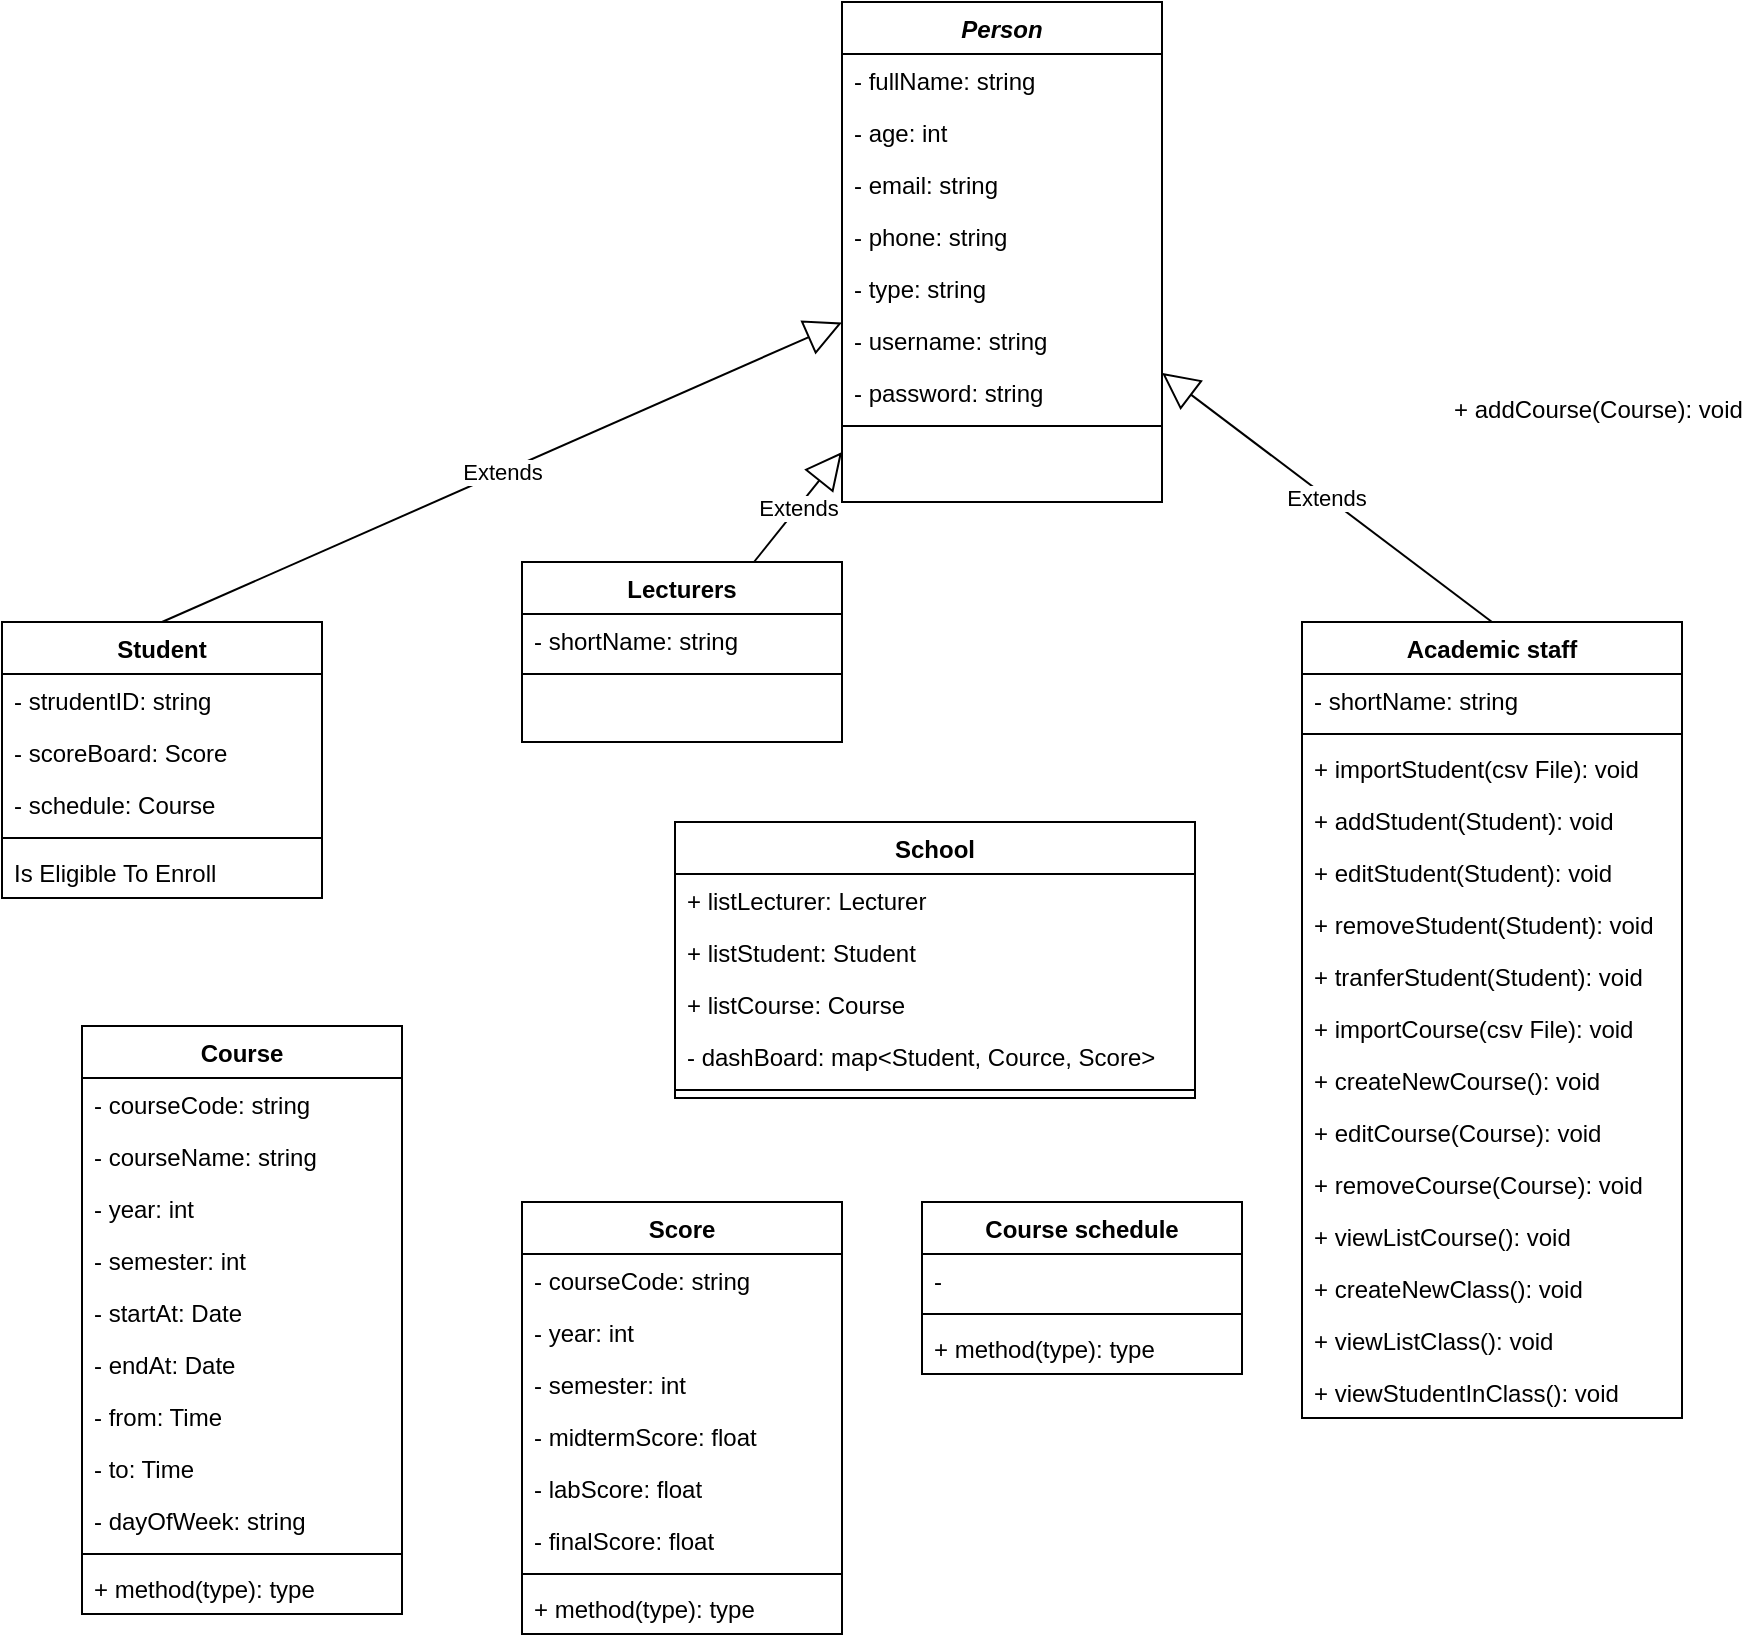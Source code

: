 <mxfile version="20.6.2" type="device"><diagram id="C5RBs43oDa-KdzZeNtuy" name="Page-1"><mxGraphModel dx="2310" dy="2126" grid="1" gridSize="10" guides="1" tooltips="1" connect="1" arrows="1" fold="1" page="1" pageScale="1" pageWidth="827" pageHeight="1169" math="0" shadow="0"><root><mxCell id="WIyWlLk6GJQsqaUBKTNV-0"/><mxCell id="WIyWlLk6GJQsqaUBKTNV-1" parent="WIyWlLk6GJQsqaUBKTNV-0"/><mxCell id="zkfFHV4jXpPFQw0GAbJ--0" value="Person" style="swimlane;fontStyle=3;align=center;verticalAlign=top;childLayout=stackLayout;horizontal=1;startSize=26;horizontalStack=0;resizeParent=1;resizeLast=0;collapsible=1;marginBottom=0;rounded=0;shadow=0;strokeWidth=1;" parent="WIyWlLk6GJQsqaUBKTNV-1" vertex="1"><mxGeometry x="-330" y="-350" width="160" height="250" as="geometry"><mxRectangle x="-330" y="-350" width="160" height="26" as="alternateBounds"/></mxGeometry></mxCell><mxCell id="eP_B4pEJrYPJHra4QNRM-14" value="- fullName: string&#10;" style="text;strokeColor=none;fillColor=none;align=left;verticalAlign=top;spacingLeft=4;spacingRight=4;overflow=hidden;rotatable=0;points=[[0,0.5],[1,0.5]];portConstraint=eastwest;" parent="zkfFHV4jXpPFQw0GAbJ--0" vertex="1"><mxGeometry y="26" width="160" height="26" as="geometry"/></mxCell><mxCell id="zkfFHV4jXpPFQw0GAbJ--2" value="- age: int" style="text;align=left;verticalAlign=top;spacingLeft=4;spacingRight=4;overflow=hidden;rotatable=0;points=[[0,0.5],[1,0.5]];portConstraint=eastwest;rounded=0;shadow=0;html=0;" parent="zkfFHV4jXpPFQw0GAbJ--0" vertex="1"><mxGeometry y="52" width="160" height="26" as="geometry"/></mxCell><mxCell id="eP_B4pEJrYPJHra4QNRM-17" value="- email: string&#10;" style="text;strokeColor=none;fillColor=none;align=left;verticalAlign=top;spacingLeft=4;spacingRight=4;overflow=hidden;rotatable=0;points=[[0,0.5],[1,0.5]];portConstraint=eastwest;" parent="zkfFHV4jXpPFQw0GAbJ--0" vertex="1"><mxGeometry y="78" width="160" height="26" as="geometry"/></mxCell><mxCell id="eP_B4pEJrYPJHra4QNRM-18" value="- phone: string&#10;" style="text;strokeColor=none;fillColor=none;align=left;verticalAlign=top;spacingLeft=4;spacingRight=4;overflow=hidden;rotatable=0;points=[[0,0.5],[1,0.5]];portConstraint=eastwest;" parent="zkfFHV4jXpPFQw0GAbJ--0" vertex="1"><mxGeometry y="104" width="160" height="26" as="geometry"/></mxCell><mxCell id="eP_B4pEJrYPJHra4QNRM-19" value="- type: string&#10;" style="text;strokeColor=none;fillColor=none;align=left;verticalAlign=top;spacingLeft=4;spacingRight=4;overflow=hidden;rotatable=0;points=[[0,0.5],[1,0.5]];portConstraint=eastwest;" parent="zkfFHV4jXpPFQw0GAbJ--0" vertex="1"><mxGeometry y="130" width="160" height="26" as="geometry"/></mxCell><mxCell id="eP_B4pEJrYPJHra4QNRM-20" value="- username: string&#10;" style="text;strokeColor=none;fillColor=none;align=left;verticalAlign=top;spacingLeft=4;spacingRight=4;overflow=hidden;rotatable=0;points=[[0,0.5],[1,0.5]];portConstraint=eastwest;" parent="zkfFHV4jXpPFQw0GAbJ--0" vertex="1"><mxGeometry y="156" width="160" height="26" as="geometry"/></mxCell><mxCell id="eP_B4pEJrYPJHra4QNRM-21" value="- password: string&#10;" style="text;strokeColor=none;fillColor=none;align=left;verticalAlign=top;spacingLeft=4;spacingRight=4;overflow=hidden;rotatable=0;points=[[0,0.5],[1,0.5]];portConstraint=eastwest;" parent="zkfFHV4jXpPFQw0GAbJ--0" vertex="1"><mxGeometry y="182" width="160" height="26" as="geometry"/></mxCell><mxCell id="eP_B4pEJrYPJHra4QNRM-48" value="" style="line;html=1;strokeWidth=1;align=left;verticalAlign=middle;spacingTop=-1;spacingLeft=3;spacingRight=3;rotatable=0;labelPosition=right;points=[];portConstraint=eastwest;" parent="zkfFHV4jXpPFQw0GAbJ--0" vertex="1"><mxGeometry y="208" width="160" height="8" as="geometry"/></mxCell><mxCell id="zkfFHV4jXpPFQw0GAbJ--6" value="Student" style="swimlane;fontStyle=1;align=center;verticalAlign=top;childLayout=stackLayout;horizontal=1;startSize=26;horizontalStack=0;resizeParent=1;resizeLast=0;collapsible=1;marginBottom=0;rounded=0;shadow=0;strokeWidth=1;" parent="WIyWlLk6GJQsqaUBKTNV-1" vertex="1"><mxGeometry x="-750" y="-40" width="160" height="138" as="geometry"><mxRectangle x="130" y="380" width="160" height="26" as="alternateBounds"/></mxGeometry></mxCell><mxCell id="zkfFHV4jXpPFQw0GAbJ--7" value="- strudentID: string" style="text;align=left;verticalAlign=top;spacingLeft=4;spacingRight=4;overflow=hidden;rotatable=0;points=[[0,0.5],[1,0.5]];portConstraint=eastwest;" parent="zkfFHV4jXpPFQw0GAbJ--6" vertex="1"><mxGeometry y="26" width="160" height="26" as="geometry"/></mxCell><mxCell id="hlQ3IUQg4IgLZvNP_am3-11" value="- scoreBoard: Score" style="text;strokeColor=none;fillColor=none;align=left;verticalAlign=top;spacingLeft=4;spacingRight=4;overflow=hidden;rotatable=0;points=[[0,0.5],[1,0.5]];portConstraint=eastwest;" vertex="1" parent="zkfFHV4jXpPFQw0GAbJ--6"><mxGeometry y="52" width="160" height="26" as="geometry"/></mxCell><mxCell id="hlQ3IUQg4IgLZvNP_am3-45" value="- schedule: Course" style="text;strokeColor=none;fillColor=none;align=left;verticalAlign=top;spacingLeft=4;spacingRight=4;overflow=hidden;rotatable=0;points=[[0,0.5],[1,0.5]];portConstraint=eastwest;" vertex="1" parent="zkfFHV4jXpPFQw0GAbJ--6"><mxGeometry y="78" width="160" height="26" as="geometry"/></mxCell><mxCell id="zkfFHV4jXpPFQw0GAbJ--9" value="" style="line;html=1;strokeWidth=1;align=left;verticalAlign=middle;spacingTop=-1;spacingLeft=3;spacingRight=3;rotatable=0;labelPosition=right;points=[];portConstraint=eastwest;" parent="zkfFHV4jXpPFQw0GAbJ--6" vertex="1"><mxGeometry y="104" width="160" height="8" as="geometry"/></mxCell><mxCell id="zkfFHV4jXpPFQw0GAbJ--10" value="Is Eligible To Enroll" style="text;align=left;verticalAlign=top;spacingLeft=4;spacingRight=4;overflow=hidden;rotatable=0;points=[[0,0.5],[1,0.5]];portConstraint=eastwest;fontStyle=0" parent="zkfFHV4jXpPFQw0GAbJ--6" vertex="1"><mxGeometry y="112" width="160" height="26" as="geometry"/></mxCell><mxCell id="zkfFHV4jXpPFQw0GAbJ--13" value="Lecturers" style="swimlane;fontStyle=1;align=center;verticalAlign=top;childLayout=stackLayout;horizontal=1;startSize=26;horizontalStack=0;resizeParent=1;resizeLast=0;collapsible=1;marginBottom=0;rounded=0;shadow=0;strokeWidth=1;" parent="WIyWlLk6GJQsqaUBKTNV-1" vertex="1"><mxGeometry x="-490" y="-70" width="160" height="90" as="geometry"><mxRectangle x="340" y="380" width="170" height="26" as="alternateBounds"/></mxGeometry></mxCell><mxCell id="JW92CgY7BDJjPgzr_hTp-2" value="- shortName: string" style="text;align=left;verticalAlign=top;spacingLeft=4;spacingRight=4;overflow=hidden;rotatable=0;points=[[0,0.5],[1,0.5]];portConstraint=eastwest;" parent="zkfFHV4jXpPFQw0GAbJ--13" vertex="1"><mxGeometry y="26" width="160" height="26" as="geometry"/></mxCell><mxCell id="zkfFHV4jXpPFQw0GAbJ--15" value="" style="line;html=1;strokeWidth=1;align=left;verticalAlign=middle;spacingTop=-1;spacingLeft=3;spacingRight=3;rotatable=0;labelPosition=right;points=[];portConstraint=eastwest;" parent="zkfFHV4jXpPFQw0GAbJ--13" vertex="1"><mxGeometry y="52" width="160" height="8" as="geometry"/></mxCell><mxCell id="eP_B4pEJrYPJHra4QNRM-6" value="Extends" style="endArrow=block;endSize=16;endFill=0;html=1;rounded=0;exitX=0.5;exitY=0;exitDx=0;exitDy=0;" parent="WIyWlLk6GJQsqaUBKTNV-1" source="zkfFHV4jXpPFQw0GAbJ--6" target="zkfFHV4jXpPFQw0GAbJ--0" edge="1"><mxGeometry width="160" relative="1" as="geometry"><mxPoint x="-430" y="230" as="sourcePoint"/><mxPoint x="-270" y="230" as="targetPoint"/></mxGeometry></mxCell><mxCell id="eP_B4pEJrYPJHra4QNRM-7" value="Extends" style="endArrow=block;endSize=16;endFill=0;html=1;rounded=0;" parent="WIyWlLk6GJQsqaUBKTNV-1" source="zkfFHV4jXpPFQw0GAbJ--13" target="zkfFHV4jXpPFQw0GAbJ--0" edge="1"><mxGeometry width="160" relative="1" as="geometry"><mxPoint x="-390" y="200" as="sourcePoint"/><mxPoint x="-230" y="200" as="targetPoint"/></mxGeometry></mxCell><mxCell id="eP_B4pEJrYPJHra4QNRM-8" value="Academic staff" style="swimlane;fontStyle=1;align=center;verticalAlign=top;childLayout=stackLayout;horizontal=1;startSize=26;horizontalStack=0;resizeParent=1;resizeParentMax=0;resizeLast=0;collapsible=1;marginBottom=0;" parent="WIyWlLk6GJQsqaUBKTNV-1" vertex="1"><mxGeometry x="-100" y="-40" width="190" height="398" as="geometry"/></mxCell><mxCell id="eP_B4pEJrYPJHra4QNRM-9" value="- shortName: string&#10;" style="text;strokeColor=none;fillColor=none;align=left;verticalAlign=top;spacingLeft=4;spacingRight=4;overflow=hidden;rotatable=0;points=[[0,0.5],[1,0.5]];portConstraint=eastwest;" parent="eP_B4pEJrYPJHra4QNRM-8" vertex="1"><mxGeometry y="26" width="190" height="26" as="geometry"/></mxCell><mxCell id="eP_B4pEJrYPJHra4QNRM-10" value="" style="line;strokeWidth=1;fillColor=none;align=left;verticalAlign=middle;spacingTop=-1;spacingLeft=3;spacingRight=3;rotatable=0;labelPosition=right;points=[];portConstraint=eastwest;strokeColor=inherit;" parent="eP_B4pEJrYPJHra4QNRM-8" vertex="1"><mxGeometry y="52" width="190" height="8" as="geometry"/></mxCell><mxCell id="hlQ3IUQg4IgLZvNP_am3-10" value="+ importStudent(csv File): void&#10;" style="text;strokeColor=none;fillColor=none;align=left;verticalAlign=top;spacingLeft=4;spacingRight=4;overflow=hidden;rotatable=0;points=[[0,0.5],[1,0.5]];portConstraint=eastwest;" vertex="1" parent="eP_B4pEJrYPJHra4QNRM-8"><mxGeometry y="60" width="190" height="26" as="geometry"/></mxCell><mxCell id="eP_B4pEJrYPJHra4QNRM-11" value="+ addStudent(Student): void" style="text;strokeColor=none;fillColor=none;align=left;verticalAlign=top;spacingLeft=4;spacingRight=4;overflow=hidden;rotatable=0;points=[[0,0.5],[1,0.5]];portConstraint=eastwest;" parent="eP_B4pEJrYPJHra4QNRM-8" vertex="1"><mxGeometry y="86" width="190" height="26" as="geometry"/></mxCell><mxCell id="hlQ3IUQg4IgLZvNP_am3-18" value="+ editStudent(Student): void" style="text;strokeColor=none;fillColor=none;align=left;verticalAlign=top;spacingLeft=4;spacingRight=4;overflow=hidden;rotatable=0;points=[[0,0.5],[1,0.5]];portConstraint=eastwest;" vertex="1" parent="eP_B4pEJrYPJHra4QNRM-8"><mxGeometry y="112" width="190" height="26" as="geometry"/></mxCell><mxCell id="hlQ3IUQg4IgLZvNP_am3-19" value="+ removeStudent(Student): void" style="text;strokeColor=none;fillColor=none;align=left;verticalAlign=top;spacingLeft=4;spacingRight=4;overflow=hidden;rotatable=0;points=[[0,0.5],[1,0.5]];portConstraint=eastwest;" vertex="1" parent="eP_B4pEJrYPJHra4QNRM-8"><mxGeometry y="138" width="190" height="26" as="geometry"/></mxCell><mxCell id="eP_B4pEJrYPJHra4QNRM-16" value="+ tranferStudent(Student): void" style="text;strokeColor=none;fillColor=none;align=left;verticalAlign=top;spacingLeft=4;spacingRight=4;overflow=hidden;rotatable=0;points=[[0,0.5],[1,0.5]];portConstraint=eastwest;" parent="eP_B4pEJrYPJHra4QNRM-8" vertex="1"><mxGeometry y="164" width="190" height="26" as="geometry"/></mxCell><mxCell id="hlQ3IUQg4IgLZvNP_am3-23" value="+ importCourse(csv File): void&#10;" style="text;strokeColor=none;fillColor=none;align=left;verticalAlign=top;spacingLeft=4;spacingRight=4;overflow=hidden;rotatable=0;points=[[0,0.5],[1,0.5]];portConstraint=eastwest;" vertex="1" parent="eP_B4pEJrYPJHra4QNRM-8"><mxGeometry y="190" width="190" height="26" as="geometry"/></mxCell><mxCell id="hlQ3IUQg4IgLZvNP_am3-24" value="+ createNewCourse(): void" style="text;strokeColor=none;fillColor=none;align=left;verticalAlign=top;spacingLeft=4;spacingRight=4;overflow=hidden;rotatable=0;points=[[0,0.5],[1,0.5]];portConstraint=eastwest;" vertex="1" parent="eP_B4pEJrYPJHra4QNRM-8"><mxGeometry y="216" width="190" height="26" as="geometry"/></mxCell><mxCell id="hlQ3IUQg4IgLZvNP_am3-25" value="+ editCourse(Course): void" style="text;strokeColor=none;fillColor=none;align=left;verticalAlign=top;spacingLeft=4;spacingRight=4;overflow=hidden;rotatable=0;points=[[0,0.5],[1,0.5]];portConstraint=eastwest;" vertex="1" parent="eP_B4pEJrYPJHra4QNRM-8"><mxGeometry y="242" width="190" height="26" as="geometry"/></mxCell><mxCell id="hlQ3IUQg4IgLZvNP_am3-26" value="+ removeCourse(Course): void" style="text;strokeColor=none;fillColor=none;align=left;verticalAlign=top;spacingLeft=4;spacingRight=4;overflow=hidden;rotatable=0;points=[[0,0.5],[1,0.5]];portConstraint=eastwest;" vertex="1" parent="eP_B4pEJrYPJHra4QNRM-8"><mxGeometry y="268" width="190" height="26" as="geometry"/></mxCell><mxCell id="hlQ3IUQg4IgLZvNP_am3-27" value="+ viewListCourse(): void" style="text;strokeColor=none;fillColor=none;align=left;verticalAlign=top;spacingLeft=4;spacingRight=4;overflow=hidden;rotatable=0;points=[[0,0.5],[1,0.5]];portConstraint=eastwest;" vertex="1" parent="eP_B4pEJrYPJHra4QNRM-8"><mxGeometry y="294" width="190" height="26" as="geometry"/></mxCell><mxCell id="hlQ3IUQg4IgLZvNP_am3-21" value="+ createNewClass(): void" style="text;strokeColor=none;fillColor=none;align=left;verticalAlign=top;spacingLeft=4;spacingRight=4;overflow=hidden;rotatable=0;points=[[0,0.5],[1,0.5]];portConstraint=eastwest;" vertex="1" parent="eP_B4pEJrYPJHra4QNRM-8"><mxGeometry y="320" width="190" height="26" as="geometry"/></mxCell><mxCell id="hlQ3IUQg4IgLZvNP_am3-20" value="+ viewListClass(): void" style="text;strokeColor=none;fillColor=none;align=left;verticalAlign=top;spacingLeft=4;spacingRight=4;overflow=hidden;rotatable=0;points=[[0,0.5],[1,0.5]];portConstraint=eastwest;" vertex="1" parent="eP_B4pEJrYPJHra4QNRM-8"><mxGeometry y="346" width="190" height="26" as="geometry"/></mxCell><mxCell id="hlQ3IUQg4IgLZvNP_am3-22" value="+ viewStudentInClass(): void" style="text;strokeColor=none;fillColor=none;align=left;verticalAlign=top;spacingLeft=4;spacingRight=4;overflow=hidden;rotatable=0;points=[[0,0.5],[1,0.5]];portConstraint=eastwest;" vertex="1" parent="eP_B4pEJrYPJHra4QNRM-8"><mxGeometry y="372" width="190" height="26" as="geometry"/></mxCell><mxCell id="eP_B4pEJrYPJHra4QNRM-13" value="Extends" style="endArrow=block;endSize=16;endFill=0;html=1;rounded=0;exitX=0.5;exitY=0;exitDx=0;exitDy=0;" parent="WIyWlLk6GJQsqaUBKTNV-1" source="eP_B4pEJrYPJHra4QNRM-8" target="zkfFHV4jXpPFQw0GAbJ--0" edge="1"><mxGeometry width="160" relative="1" as="geometry"><mxPoint x="-250" y="230" as="sourcePoint"/><mxPoint x="-90" y="230" as="targetPoint"/></mxGeometry></mxCell><mxCell id="eP_B4pEJrYPJHra4QNRM-22" value="Score" style="swimlane;fontStyle=1;align=center;verticalAlign=top;childLayout=stackLayout;horizontal=1;startSize=26;horizontalStack=0;resizeParent=1;resizeParentMax=0;resizeLast=0;collapsible=1;marginBottom=0;" parent="WIyWlLk6GJQsqaUBKTNV-1" vertex="1"><mxGeometry x="-490" y="250" width="160" height="216" as="geometry"/></mxCell><mxCell id="eP_B4pEJrYPJHra4QNRM-23" value="- courseCode: string" style="text;strokeColor=none;fillColor=none;align=left;verticalAlign=top;spacingLeft=4;spacingRight=4;overflow=hidden;rotatable=0;points=[[0,0.5],[1,0.5]];portConstraint=eastwest;" parent="eP_B4pEJrYPJHra4QNRM-22" vertex="1"><mxGeometry y="26" width="160" height="26" as="geometry"/></mxCell><mxCell id="eP_B4pEJrYPJHra4QNRM-26" value="- year: int" style="text;strokeColor=none;fillColor=none;align=left;verticalAlign=top;spacingLeft=4;spacingRight=4;overflow=hidden;rotatable=0;points=[[0,0.5],[1,0.5]];portConstraint=eastwest;" parent="eP_B4pEJrYPJHra4QNRM-22" vertex="1"><mxGeometry y="52" width="160" height="26" as="geometry"/></mxCell><mxCell id="eP_B4pEJrYPJHra4QNRM-27" value="- semester: int" style="text;strokeColor=none;fillColor=none;align=left;verticalAlign=top;spacingLeft=4;spacingRight=4;overflow=hidden;rotatable=0;points=[[0,0.5],[1,0.5]];portConstraint=eastwest;" parent="eP_B4pEJrYPJHra4QNRM-22" vertex="1"><mxGeometry y="78" width="160" height="26" as="geometry"/></mxCell><mxCell id="eP_B4pEJrYPJHra4QNRM-28" value="- midtermScore: float" style="text;strokeColor=none;fillColor=none;align=left;verticalAlign=top;spacingLeft=4;spacingRight=4;overflow=hidden;rotatable=0;points=[[0,0.5],[1,0.5]];portConstraint=eastwest;" parent="eP_B4pEJrYPJHra4QNRM-22" vertex="1"><mxGeometry y="104" width="160" height="26" as="geometry"/></mxCell><mxCell id="eP_B4pEJrYPJHra4QNRM-29" value="- labScore: float" style="text;strokeColor=none;fillColor=none;align=left;verticalAlign=top;spacingLeft=4;spacingRight=4;overflow=hidden;rotatable=0;points=[[0,0.5],[1,0.5]];portConstraint=eastwest;" parent="eP_B4pEJrYPJHra4QNRM-22" vertex="1"><mxGeometry y="130" width="160" height="26" as="geometry"/></mxCell><mxCell id="eP_B4pEJrYPJHra4QNRM-30" value="- finalScore: float" style="text;strokeColor=none;fillColor=none;align=left;verticalAlign=top;spacingLeft=4;spacingRight=4;overflow=hidden;rotatable=0;points=[[0,0.5],[1,0.5]];portConstraint=eastwest;" parent="eP_B4pEJrYPJHra4QNRM-22" vertex="1"><mxGeometry y="156" width="160" height="26" as="geometry"/></mxCell><mxCell id="eP_B4pEJrYPJHra4QNRM-24" value="" style="line;strokeWidth=1;fillColor=none;align=left;verticalAlign=middle;spacingTop=-1;spacingLeft=3;spacingRight=3;rotatable=0;labelPosition=right;points=[];portConstraint=eastwest;strokeColor=inherit;" parent="eP_B4pEJrYPJHra4QNRM-22" vertex="1"><mxGeometry y="182" width="160" height="8" as="geometry"/></mxCell><mxCell id="eP_B4pEJrYPJHra4QNRM-25" value="+ method(type): type" style="text;strokeColor=none;fillColor=none;align=left;verticalAlign=top;spacingLeft=4;spacingRight=4;overflow=hidden;rotatable=0;points=[[0,0.5],[1,0.5]];portConstraint=eastwest;" parent="eP_B4pEJrYPJHra4QNRM-22" vertex="1"><mxGeometry y="190" width="160" height="26" as="geometry"/></mxCell><mxCell id="eP_B4pEJrYPJHra4QNRM-42" value="Course" style="swimlane;fontStyle=1;align=center;verticalAlign=top;childLayout=stackLayout;horizontal=1;startSize=26;horizontalStack=0;resizeParent=1;resizeParentMax=0;resizeLast=0;collapsible=1;marginBottom=0;" parent="WIyWlLk6GJQsqaUBKTNV-1" vertex="1"><mxGeometry x="-710" y="162" width="160" height="294" as="geometry"/></mxCell><mxCell id="eP_B4pEJrYPJHra4QNRM-43" value="- courseCode: string" style="text;strokeColor=none;fillColor=none;align=left;verticalAlign=top;spacingLeft=4;spacingRight=4;overflow=hidden;rotatable=0;points=[[0,0.5],[1,0.5]];portConstraint=eastwest;" parent="eP_B4pEJrYPJHra4QNRM-42" vertex="1"><mxGeometry y="26" width="160" height="26" as="geometry"/></mxCell><mxCell id="hlQ3IUQg4IgLZvNP_am3-0" value="- courseName: string" style="text;strokeColor=none;fillColor=none;align=left;verticalAlign=top;spacingLeft=4;spacingRight=4;overflow=hidden;rotatable=0;points=[[0,0.5],[1,0.5]];portConstraint=eastwest;" vertex="1" parent="eP_B4pEJrYPJHra4QNRM-42"><mxGeometry y="52" width="160" height="26" as="geometry"/></mxCell><mxCell id="hlQ3IUQg4IgLZvNP_am3-1" value="- year: int" style="text;strokeColor=none;fillColor=none;align=left;verticalAlign=top;spacingLeft=4;spacingRight=4;overflow=hidden;rotatable=0;points=[[0,0.5],[1,0.5]];portConstraint=eastwest;" vertex="1" parent="eP_B4pEJrYPJHra4QNRM-42"><mxGeometry y="78" width="160" height="26" as="geometry"/></mxCell><mxCell id="hlQ3IUQg4IgLZvNP_am3-2" value="- semester: int" style="text;strokeColor=none;fillColor=none;align=left;verticalAlign=top;spacingLeft=4;spacingRight=4;overflow=hidden;rotatable=0;points=[[0,0.5],[1,0.5]];portConstraint=eastwest;" vertex="1" parent="eP_B4pEJrYPJHra4QNRM-42"><mxGeometry y="104" width="160" height="26" as="geometry"/></mxCell><mxCell id="hlQ3IUQg4IgLZvNP_am3-4" value="- startAt: Date" style="text;strokeColor=none;fillColor=none;align=left;verticalAlign=top;spacingLeft=4;spacingRight=4;overflow=hidden;rotatable=0;points=[[0,0.5],[1,0.5]];portConstraint=eastwest;" vertex="1" parent="eP_B4pEJrYPJHra4QNRM-42"><mxGeometry y="130" width="160" height="26" as="geometry"/></mxCell><mxCell id="hlQ3IUQg4IgLZvNP_am3-5" value="- endAt: Date" style="text;strokeColor=none;fillColor=none;align=left;verticalAlign=top;spacingLeft=4;spacingRight=4;overflow=hidden;rotatable=0;points=[[0,0.5],[1,0.5]];portConstraint=eastwest;" vertex="1" parent="eP_B4pEJrYPJHra4QNRM-42"><mxGeometry y="156" width="160" height="26" as="geometry"/></mxCell><mxCell id="hlQ3IUQg4IgLZvNP_am3-6" value="- from: Time" style="text;strokeColor=none;fillColor=none;align=left;verticalAlign=top;spacingLeft=4;spacingRight=4;overflow=hidden;rotatable=0;points=[[0,0.5],[1,0.5]];portConstraint=eastwest;" vertex="1" parent="eP_B4pEJrYPJHra4QNRM-42"><mxGeometry y="182" width="160" height="26" as="geometry"/></mxCell><mxCell id="hlQ3IUQg4IgLZvNP_am3-7" value="- to: Time" style="text;strokeColor=none;fillColor=none;align=left;verticalAlign=top;spacingLeft=4;spacingRight=4;overflow=hidden;rotatable=0;points=[[0,0.5],[1,0.5]];portConstraint=eastwest;" vertex="1" parent="eP_B4pEJrYPJHra4QNRM-42"><mxGeometry y="208" width="160" height="26" as="geometry"/></mxCell><mxCell id="hlQ3IUQg4IgLZvNP_am3-8" value="- dayOfWeek: string" style="text;strokeColor=none;fillColor=none;align=left;verticalAlign=top;spacingLeft=4;spacingRight=4;overflow=hidden;rotatable=0;points=[[0,0.5],[1,0.5]];portConstraint=eastwest;" vertex="1" parent="eP_B4pEJrYPJHra4QNRM-42"><mxGeometry y="234" width="160" height="26" as="geometry"/></mxCell><mxCell id="eP_B4pEJrYPJHra4QNRM-44" value="" style="line;strokeWidth=1;fillColor=none;align=left;verticalAlign=middle;spacingTop=-1;spacingLeft=3;spacingRight=3;rotatable=0;labelPosition=right;points=[];portConstraint=eastwest;strokeColor=inherit;" parent="eP_B4pEJrYPJHra4QNRM-42" vertex="1"><mxGeometry y="260" width="160" height="8" as="geometry"/></mxCell><mxCell id="eP_B4pEJrYPJHra4QNRM-45" value="+ method(type): type" style="text;strokeColor=none;fillColor=none;align=left;verticalAlign=top;spacingLeft=4;spacingRight=4;overflow=hidden;rotatable=0;points=[[0,0.5],[1,0.5]];portConstraint=eastwest;" parent="eP_B4pEJrYPJHra4QNRM-42" vertex="1"><mxGeometry y="268" width="160" height="26" as="geometry"/></mxCell><mxCell id="hlQ3IUQg4IgLZvNP_am3-9" value="+ addCourse(Course): void" style="text;strokeColor=none;fillColor=none;align=left;verticalAlign=top;spacingLeft=4;spacingRight=4;overflow=hidden;rotatable=0;points=[[0,0.5],[1,0.5]];portConstraint=eastwest;" vertex="1" parent="WIyWlLk6GJQsqaUBKTNV-1"><mxGeometry x="-30" y="-160" width="160" height="26" as="geometry"/></mxCell><mxCell id="hlQ3IUQg4IgLZvNP_am3-28" value="Course schedule" style="swimlane;fontStyle=1;align=center;verticalAlign=top;childLayout=stackLayout;horizontal=1;startSize=26;horizontalStack=0;resizeParent=1;resizeParentMax=0;resizeLast=0;collapsible=1;marginBottom=0;" vertex="1" parent="WIyWlLk6GJQsqaUBKTNV-1"><mxGeometry x="-290" y="250" width="160" height="86" as="geometry"/></mxCell><mxCell id="hlQ3IUQg4IgLZvNP_am3-29" value="-" style="text;strokeColor=none;fillColor=none;align=left;verticalAlign=top;spacingLeft=4;spacingRight=4;overflow=hidden;rotatable=0;points=[[0,0.5],[1,0.5]];portConstraint=eastwest;" vertex="1" parent="hlQ3IUQg4IgLZvNP_am3-28"><mxGeometry y="26" width="160" height="26" as="geometry"/></mxCell><mxCell id="hlQ3IUQg4IgLZvNP_am3-30" value="" style="line;strokeWidth=1;fillColor=none;align=left;verticalAlign=middle;spacingTop=-1;spacingLeft=3;spacingRight=3;rotatable=0;labelPosition=right;points=[];portConstraint=eastwest;strokeColor=inherit;" vertex="1" parent="hlQ3IUQg4IgLZvNP_am3-28"><mxGeometry y="52" width="160" height="8" as="geometry"/></mxCell><mxCell id="hlQ3IUQg4IgLZvNP_am3-31" value="+ method(type): type" style="text;strokeColor=none;fillColor=none;align=left;verticalAlign=top;spacingLeft=4;spacingRight=4;overflow=hidden;rotatable=0;points=[[0,0.5],[1,0.5]];portConstraint=eastwest;" vertex="1" parent="hlQ3IUQg4IgLZvNP_am3-28"><mxGeometry y="60" width="160" height="26" as="geometry"/></mxCell><mxCell id="hlQ3IUQg4IgLZvNP_am3-46" value="School" style="swimlane;fontStyle=1;align=center;verticalAlign=top;childLayout=stackLayout;horizontal=1;startSize=26;horizontalStack=0;resizeParent=1;resizeParentMax=0;resizeLast=0;collapsible=1;marginBottom=0;" vertex="1" parent="WIyWlLk6GJQsqaUBKTNV-1"><mxGeometry x="-413.5" y="60" width="260" height="138" as="geometry"/></mxCell><mxCell id="hlQ3IUQg4IgLZvNP_am3-53" value="+ listLecturer: Lecturer" style="text;strokeColor=none;fillColor=none;align=left;verticalAlign=top;spacingLeft=4;spacingRight=4;overflow=hidden;rotatable=0;points=[[0,0.5],[1,0.5]];portConstraint=eastwest;" vertex="1" parent="hlQ3IUQg4IgLZvNP_am3-46"><mxGeometry y="26" width="260" height="26" as="geometry"/></mxCell><mxCell id="hlQ3IUQg4IgLZvNP_am3-51" value="+ listStudent: Student" style="text;strokeColor=none;fillColor=none;align=left;verticalAlign=top;spacingLeft=4;spacingRight=4;overflow=hidden;rotatable=0;points=[[0,0.5],[1,0.5]];portConstraint=eastwest;" vertex="1" parent="hlQ3IUQg4IgLZvNP_am3-46"><mxGeometry y="52" width="260" height="26" as="geometry"/></mxCell><mxCell id="hlQ3IUQg4IgLZvNP_am3-47" value="+ listCourse: Course" style="text;strokeColor=none;fillColor=none;align=left;verticalAlign=top;spacingLeft=4;spacingRight=4;overflow=hidden;rotatable=0;points=[[0,0.5],[1,0.5]];portConstraint=eastwest;" vertex="1" parent="hlQ3IUQg4IgLZvNP_am3-46"><mxGeometry y="78" width="260" height="26" as="geometry"/></mxCell><mxCell id="hlQ3IUQg4IgLZvNP_am3-52" value="- dashBoard: map&lt;Student, Cource, Score&gt;" style="text;strokeColor=none;fillColor=none;align=left;verticalAlign=top;spacingLeft=4;spacingRight=4;overflow=hidden;rotatable=0;points=[[0,0.5],[1,0.5]];portConstraint=eastwest;" vertex="1" parent="hlQ3IUQg4IgLZvNP_am3-46"><mxGeometry y="104" width="260" height="26" as="geometry"/></mxCell><mxCell id="hlQ3IUQg4IgLZvNP_am3-48" value="" style="line;strokeWidth=1;fillColor=none;align=left;verticalAlign=middle;spacingTop=-1;spacingLeft=3;spacingRight=3;rotatable=0;labelPosition=right;points=[];portConstraint=eastwest;strokeColor=inherit;" vertex="1" parent="hlQ3IUQg4IgLZvNP_am3-46"><mxGeometry y="130" width="260" height="8" as="geometry"/></mxCell></root></mxGraphModel></diagram></mxfile>